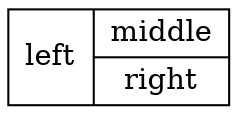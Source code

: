 digraph "label13"
{
    /* '|' is vertical separator and '| ' horizontal  */
  "aa" [shape="record",label="{left}|{ middle|right}"];

}

